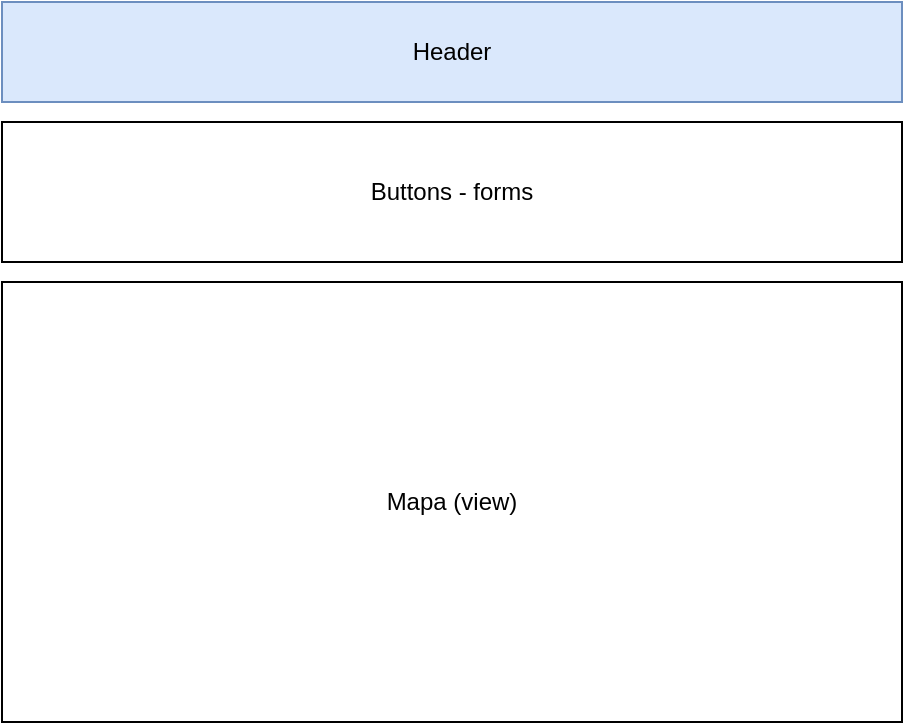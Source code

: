 <mxfile version="21.6.5" type="device" pages="4">
  <diagram name="Areas Aprovadas" id="Wxgs1NaVOonKzZoOc3-8">
    <mxGraphModel dx="1036" dy="614" grid="1" gridSize="10" guides="1" tooltips="1" connect="1" arrows="1" fold="1" page="1" pageScale="1" pageWidth="827" pageHeight="1169" math="0" shadow="0">
      <root>
        <mxCell id="0" />
        <mxCell id="1" parent="0" />
        <mxCell id="lrGLLZfiTaTTY3urnOA_-1" value="Mapa (view)" style="rounded=0;whiteSpace=wrap;html=1;" vertex="1" parent="1">
          <mxGeometry x="160" y="280" width="450" height="220" as="geometry" />
        </mxCell>
        <mxCell id="lrGLLZfiTaTTY3urnOA_-2" value="Buttons - forms" style="rounded=0;whiteSpace=wrap;html=1;" vertex="1" parent="1">
          <mxGeometry x="160" y="200" width="450" height="70" as="geometry" />
        </mxCell>
        <mxCell id="lrGLLZfiTaTTY3urnOA_-3" value="Header" style="rounded=0;whiteSpace=wrap;html=1;fillColor=#dae8fc;strokeColor=#6c8ebf;" vertex="1" parent="1">
          <mxGeometry x="160" y="140" width="450" height="50" as="geometry" />
        </mxCell>
      </root>
    </mxGraphModel>
  </diagram>
  <diagram id="stFVpA97lWkTn2pDuO9C" name="Tabela GPD">
    <mxGraphModel dx="1036" dy="614" grid="1" gridSize="10" guides="1" tooltips="1" connect="1" arrows="1" fold="1" page="1" pageScale="1" pageWidth="827" pageHeight="1169" math="0" shadow="0">
      <root>
        <mxCell id="0" />
        <mxCell id="1" parent="0" />
        <mxCell id="FQCuKOWDROPkVum_UNpD-1" value="Header" style="rounded=0;whiteSpace=wrap;html=1;fillColor=#dae8fc;strokeColor=#6c8ebf;" vertex="1" parent="1">
          <mxGeometry x="160" y="320" width="450" height="50" as="geometry" />
        </mxCell>
        <mxCell id="AnmtLm69TqEcobB1o1s--1" value="Selects filters" style="rounded=0;whiteSpace=wrap;html=1;" vertex="1" parent="1">
          <mxGeometry x="160" y="380" width="450" height="70" as="geometry" />
        </mxCell>
        <mxCell id="5O--LuGiMyJi45QmQOBf-1" value="Tabela (Table div)" style="rounded=0;whiteSpace=wrap;html=1;" vertex="1" parent="1">
          <mxGeometry x="160" y="470" width="450" height="220" as="geometry" />
        </mxCell>
      </root>
    </mxGraphModel>
  </diagram>
  <diagram id="Tib1o_LmuRkoQ2fw0Q9L" name="Login">
    <mxGraphModel dx="1036" dy="614" grid="1" gridSize="10" guides="1" tooltips="1" connect="1" arrows="1" fold="1" page="1" pageScale="1" pageWidth="827" pageHeight="1169" math="0" shadow="0">
      <root>
        <mxCell id="0" />
        <mxCell id="1" parent="0" />
        <mxCell id="oZhG_BoDQlrv-F1vVuD--1" value="Header" style="rounded=0;whiteSpace=wrap;html=1;fillColor=#dae8fc;strokeColor=#6c8ebf;" vertex="1" parent="1">
          <mxGeometry x="160" y="140" width="450" height="50" as="geometry" />
        </mxCell>
        <mxCell id="oZhG_BoDQlrv-F1vVuD--3" value="Login" style="rounded=0;whiteSpace=wrap;html=1;" vertex="1" parent="1">
          <mxGeometry x="160" y="220" width="450" height="220" as="geometry" />
        </mxCell>
      </root>
    </mxGraphModel>
  </diagram>
  <diagram id="1HHnSwjPZX-gxGZ4t6By" name="Ticket">
    <mxGraphModel dx="1036" dy="614" grid="1" gridSize="10" guides="1" tooltips="1" connect="1" arrows="1" fold="1" page="1" pageScale="1" pageWidth="827" pageHeight="1169" math="0" shadow="0">
      <root>
        <mxCell id="0" />
        <mxCell id="1" parent="0" />
        <mxCell id="m39G3EgSqfMVfpxza2iq-1" value="Header" style="rounded=0;whiteSpace=wrap;html=1;fillColor=#dae8fc;strokeColor=#6c8ebf;" vertex="1" parent="1">
          <mxGeometry x="160" y="240" width="450" height="50" as="geometry" />
        </mxCell>
        <mxCell id="m39G3EgSqfMVfpxza2iq-3" value="Tickets" style="rounded=0;whiteSpace=wrap;html=1;" vertex="1" parent="1">
          <mxGeometry x="160" y="310" width="450" height="220" as="geometry" />
        </mxCell>
      </root>
    </mxGraphModel>
  </diagram>
</mxfile>
